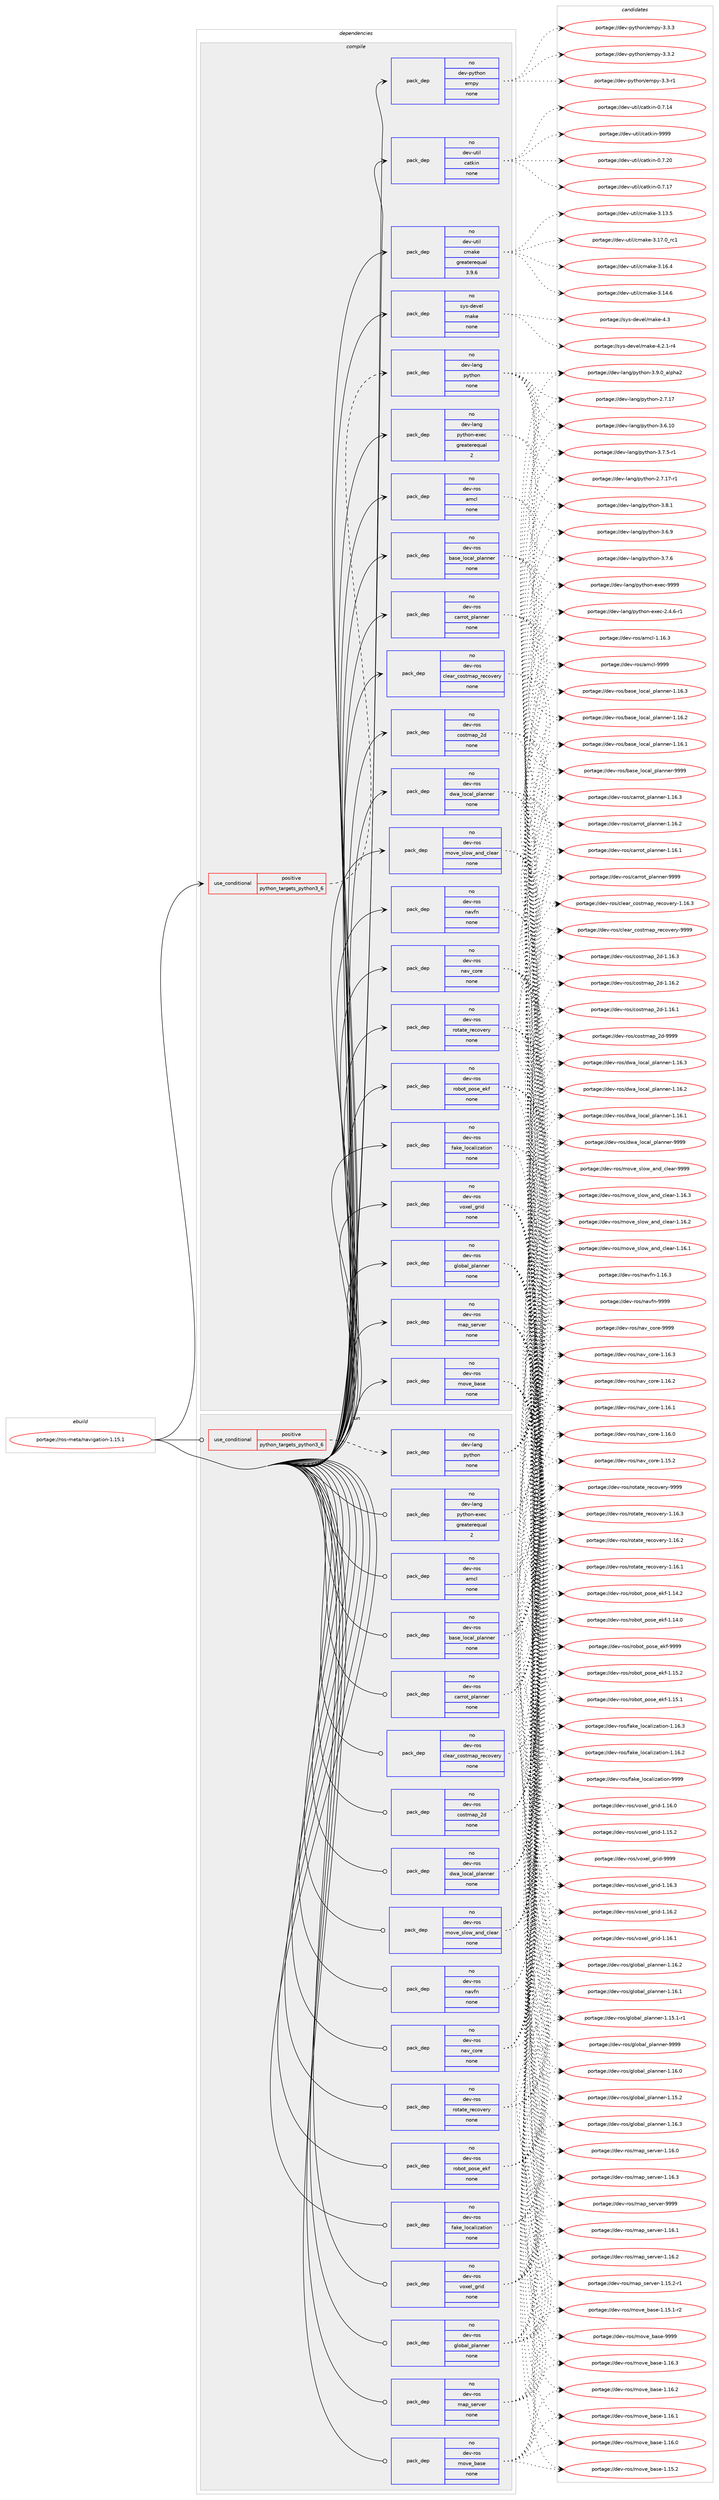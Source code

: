 digraph prolog {

# *************
# Graph options
# *************

newrank=true;
concentrate=true;
compound=true;
graph [rankdir=LR,fontname=Helvetica,fontsize=10,ranksep=1.5];#, ranksep=2.5, nodesep=0.2];
edge  [arrowhead=vee];
node  [fontname=Helvetica,fontsize=10];

# **********
# The ebuild
# **********

subgraph cluster_leftcol {
color=gray;
rank=same;
label=<<i>ebuild</i>>;
id [label="portage://ros-meta/navigation-1.15.1", color=red, width=4, href="../ros-meta/navigation-1.15.1.svg"];
}

# ****************
# The dependencies
# ****************

subgraph cluster_midcol {
color=gray;
label=<<i>dependencies</i>>;
subgraph cluster_compile {
fillcolor="#eeeeee";
style=filled;
label=<<i>compile</i>>;
subgraph cond20938 {
dependency105713 [label=<<TABLE BORDER="0" CELLBORDER="1" CELLSPACING="0" CELLPADDING="4"><TR><TD ROWSPAN="3" CELLPADDING="10">use_conditional</TD></TR><TR><TD>positive</TD></TR><TR><TD>python_targets_python3_6</TD></TR></TABLE>>, shape=none, color=red];
subgraph pack82988 {
dependency105714 [label=<<TABLE BORDER="0" CELLBORDER="1" CELLSPACING="0" CELLPADDING="4" WIDTH="220"><TR><TD ROWSPAN="6" CELLPADDING="30">pack_dep</TD></TR><TR><TD WIDTH="110">no</TD></TR><TR><TD>dev-lang</TD></TR><TR><TD>python</TD></TR><TR><TD>none</TD></TR><TR><TD></TD></TR></TABLE>>, shape=none, color=blue];
}
dependency105713:e -> dependency105714:w [weight=20,style="dashed",arrowhead="vee"];
}
id:e -> dependency105713:w [weight=20,style="solid",arrowhead="vee"];
subgraph pack82989 {
dependency105715 [label=<<TABLE BORDER="0" CELLBORDER="1" CELLSPACING="0" CELLPADDING="4" WIDTH="220"><TR><TD ROWSPAN="6" CELLPADDING="30">pack_dep</TD></TR><TR><TD WIDTH="110">no</TD></TR><TR><TD>dev-lang</TD></TR><TR><TD>python-exec</TD></TR><TR><TD>greaterequal</TD></TR><TR><TD>2</TD></TR></TABLE>>, shape=none, color=blue];
}
id:e -> dependency105715:w [weight=20,style="solid",arrowhead="vee"];
subgraph pack82990 {
dependency105716 [label=<<TABLE BORDER="0" CELLBORDER="1" CELLSPACING="0" CELLPADDING="4" WIDTH="220"><TR><TD ROWSPAN="6" CELLPADDING="30">pack_dep</TD></TR><TR><TD WIDTH="110">no</TD></TR><TR><TD>dev-python</TD></TR><TR><TD>empy</TD></TR><TR><TD>none</TD></TR><TR><TD></TD></TR></TABLE>>, shape=none, color=blue];
}
id:e -> dependency105716:w [weight=20,style="solid",arrowhead="vee"];
subgraph pack82991 {
dependency105717 [label=<<TABLE BORDER="0" CELLBORDER="1" CELLSPACING="0" CELLPADDING="4" WIDTH="220"><TR><TD ROWSPAN="6" CELLPADDING="30">pack_dep</TD></TR><TR><TD WIDTH="110">no</TD></TR><TR><TD>dev-ros</TD></TR><TR><TD>amcl</TD></TR><TR><TD>none</TD></TR><TR><TD></TD></TR></TABLE>>, shape=none, color=blue];
}
id:e -> dependency105717:w [weight=20,style="solid",arrowhead="vee"];
subgraph pack82992 {
dependency105718 [label=<<TABLE BORDER="0" CELLBORDER="1" CELLSPACING="0" CELLPADDING="4" WIDTH="220"><TR><TD ROWSPAN="6" CELLPADDING="30">pack_dep</TD></TR><TR><TD WIDTH="110">no</TD></TR><TR><TD>dev-ros</TD></TR><TR><TD>base_local_planner</TD></TR><TR><TD>none</TD></TR><TR><TD></TD></TR></TABLE>>, shape=none, color=blue];
}
id:e -> dependency105718:w [weight=20,style="solid",arrowhead="vee"];
subgraph pack82993 {
dependency105719 [label=<<TABLE BORDER="0" CELLBORDER="1" CELLSPACING="0" CELLPADDING="4" WIDTH="220"><TR><TD ROWSPAN="6" CELLPADDING="30">pack_dep</TD></TR><TR><TD WIDTH="110">no</TD></TR><TR><TD>dev-ros</TD></TR><TR><TD>carrot_planner</TD></TR><TR><TD>none</TD></TR><TR><TD></TD></TR></TABLE>>, shape=none, color=blue];
}
id:e -> dependency105719:w [weight=20,style="solid",arrowhead="vee"];
subgraph pack82994 {
dependency105720 [label=<<TABLE BORDER="0" CELLBORDER="1" CELLSPACING="0" CELLPADDING="4" WIDTH="220"><TR><TD ROWSPAN="6" CELLPADDING="30">pack_dep</TD></TR><TR><TD WIDTH="110">no</TD></TR><TR><TD>dev-ros</TD></TR><TR><TD>clear_costmap_recovery</TD></TR><TR><TD>none</TD></TR><TR><TD></TD></TR></TABLE>>, shape=none, color=blue];
}
id:e -> dependency105720:w [weight=20,style="solid",arrowhead="vee"];
subgraph pack82995 {
dependency105721 [label=<<TABLE BORDER="0" CELLBORDER="1" CELLSPACING="0" CELLPADDING="4" WIDTH="220"><TR><TD ROWSPAN="6" CELLPADDING="30">pack_dep</TD></TR><TR><TD WIDTH="110">no</TD></TR><TR><TD>dev-ros</TD></TR><TR><TD>costmap_2d</TD></TR><TR><TD>none</TD></TR><TR><TD></TD></TR></TABLE>>, shape=none, color=blue];
}
id:e -> dependency105721:w [weight=20,style="solid",arrowhead="vee"];
subgraph pack82996 {
dependency105722 [label=<<TABLE BORDER="0" CELLBORDER="1" CELLSPACING="0" CELLPADDING="4" WIDTH="220"><TR><TD ROWSPAN="6" CELLPADDING="30">pack_dep</TD></TR><TR><TD WIDTH="110">no</TD></TR><TR><TD>dev-ros</TD></TR><TR><TD>dwa_local_planner</TD></TR><TR><TD>none</TD></TR><TR><TD></TD></TR></TABLE>>, shape=none, color=blue];
}
id:e -> dependency105722:w [weight=20,style="solid",arrowhead="vee"];
subgraph pack82997 {
dependency105723 [label=<<TABLE BORDER="0" CELLBORDER="1" CELLSPACING="0" CELLPADDING="4" WIDTH="220"><TR><TD ROWSPAN="6" CELLPADDING="30">pack_dep</TD></TR><TR><TD WIDTH="110">no</TD></TR><TR><TD>dev-ros</TD></TR><TR><TD>fake_localization</TD></TR><TR><TD>none</TD></TR><TR><TD></TD></TR></TABLE>>, shape=none, color=blue];
}
id:e -> dependency105723:w [weight=20,style="solid",arrowhead="vee"];
subgraph pack82998 {
dependency105724 [label=<<TABLE BORDER="0" CELLBORDER="1" CELLSPACING="0" CELLPADDING="4" WIDTH="220"><TR><TD ROWSPAN="6" CELLPADDING="30">pack_dep</TD></TR><TR><TD WIDTH="110">no</TD></TR><TR><TD>dev-ros</TD></TR><TR><TD>global_planner</TD></TR><TR><TD>none</TD></TR><TR><TD></TD></TR></TABLE>>, shape=none, color=blue];
}
id:e -> dependency105724:w [weight=20,style="solid",arrowhead="vee"];
subgraph pack82999 {
dependency105725 [label=<<TABLE BORDER="0" CELLBORDER="1" CELLSPACING="0" CELLPADDING="4" WIDTH="220"><TR><TD ROWSPAN="6" CELLPADDING="30">pack_dep</TD></TR><TR><TD WIDTH="110">no</TD></TR><TR><TD>dev-ros</TD></TR><TR><TD>map_server</TD></TR><TR><TD>none</TD></TR><TR><TD></TD></TR></TABLE>>, shape=none, color=blue];
}
id:e -> dependency105725:w [weight=20,style="solid",arrowhead="vee"];
subgraph pack83000 {
dependency105726 [label=<<TABLE BORDER="0" CELLBORDER="1" CELLSPACING="0" CELLPADDING="4" WIDTH="220"><TR><TD ROWSPAN="6" CELLPADDING="30">pack_dep</TD></TR><TR><TD WIDTH="110">no</TD></TR><TR><TD>dev-ros</TD></TR><TR><TD>move_base</TD></TR><TR><TD>none</TD></TR><TR><TD></TD></TR></TABLE>>, shape=none, color=blue];
}
id:e -> dependency105726:w [weight=20,style="solid",arrowhead="vee"];
subgraph pack83001 {
dependency105727 [label=<<TABLE BORDER="0" CELLBORDER="1" CELLSPACING="0" CELLPADDING="4" WIDTH="220"><TR><TD ROWSPAN="6" CELLPADDING="30">pack_dep</TD></TR><TR><TD WIDTH="110">no</TD></TR><TR><TD>dev-ros</TD></TR><TR><TD>move_slow_and_clear</TD></TR><TR><TD>none</TD></TR><TR><TD></TD></TR></TABLE>>, shape=none, color=blue];
}
id:e -> dependency105727:w [weight=20,style="solid",arrowhead="vee"];
subgraph pack83002 {
dependency105728 [label=<<TABLE BORDER="0" CELLBORDER="1" CELLSPACING="0" CELLPADDING="4" WIDTH="220"><TR><TD ROWSPAN="6" CELLPADDING="30">pack_dep</TD></TR><TR><TD WIDTH="110">no</TD></TR><TR><TD>dev-ros</TD></TR><TR><TD>nav_core</TD></TR><TR><TD>none</TD></TR><TR><TD></TD></TR></TABLE>>, shape=none, color=blue];
}
id:e -> dependency105728:w [weight=20,style="solid",arrowhead="vee"];
subgraph pack83003 {
dependency105729 [label=<<TABLE BORDER="0" CELLBORDER="1" CELLSPACING="0" CELLPADDING="4" WIDTH="220"><TR><TD ROWSPAN="6" CELLPADDING="30">pack_dep</TD></TR><TR><TD WIDTH="110">no</TD></TR><TR><TD>dev-ros</TD></TR><TR><TD>navfn</TD></TR><TR><TD>none</TD></TR><TR><TD></TD></TR></TABLE>>, shape=none, color=blue];
}
id:e -> dependency105729:w [weight=20,style="solid",arrowhead="vee"];
subgraph pack83004 {
dependency105730 [label=<<TABLE BORDER="0" CELLBORDER="1" CELLSPACING="0" CELLPADDING="4" WIDTH="220"><TR><TD ROWSPAN="6" CELLPADDING="30">pack_dep</TD></TR><TR><TD WIDTH="110">no</TD></TR><TR><TD>dev-ros</TD></TR><TR><TD>robot_pose_ekf</TD></TR><TR><TD>none</TD></TR><TR><TD></TD></TR></TABLE>>, shape=none, color=blue];
}
id:e -> dependency105730:w [weight=20,style="solid",arrowhead="vee"];
subgraph pack83005 {
dependency105731 [label=<<TABLE BORDER="0" CELLBORDER="1" CELLSPACING="0" CELLPADDING="4" WIDTH="220"><TR><TD ROWSPAN="6" CELLPADDING="30">pack_dep</TD></TR><TR><TD WIDTH="110">no</TD></TR><TR><TD>dev-ros</TD></TR><TR><TD>rotate_recovery</TD></TR><TR><TD>none</TD></TR><TR><TD></TD></TR></TABLE>>, shape=none, color=blue];
}
id:e -> dependency105731:w [weight=20,style="solid",arrowhead="vee"];
subgraph pack83006 {
dependency105732 [label=<<TABLE BORDER="0" CELLBORDER="1" CELLSPACING="0" CELLPADDING="4" WIDTH="220"><TR><TD ROWSPAN="6" CELLPADDING="30">pack_dep</TD></TR><TR><TD WIDTH="110">no</TD></TR><TR><TD>dev-ros</TD></TR><TR><TD>voxel_grid</TD></TR><TR><TD>none</TD></TR><TR><TD></TD></TR></TABLE>>, shape=none, color=blue];
}
id:e -> dependency105732:w [weight=20,style="solid",arrowhead="vee"];
subgraph pack83007 {
dependency105733 [label=<<TABLE BORDER="0" CELLBORDER="1" CELLSPACING="0" CELLPADDING="4" WIDTH="220"><TR><TD ROWSPAN="6" CELLPADDING="30">pack_dep</TD></TR><TR><TD WIDTH="110">no</TD></TR><TR><TD>dev-util</TD></TR><TR><TD>catkin</TD></TR><TR><TD>none</TD></TR><TR><TD></TD></TR></TABLE>>, shape=none, color=blue];
}
id:e -> dependency105733:w [weight=20,style="solid",arrowhead="vee"];
subgraph pack83008 {
dependency105734 [label=<<TABLE BORDER="0" CELLBORDER="1" CELLSPACING="0" CELLPADDING="4" WIDTH="220"><TR><TD ROWSPAN="6" CELLPADDING="30">pack_dep</TD></TR><TR><TD WIDTH="110">no</TD></TR><TR><TD>dev-util</TD></TR><TR><TD>cmake</TD></TR><TR><TD>greaterequal</TD></TR><TR><TD>3.9.6</TD></TR></TABLE>>, shape=none, color=blue];
}
id:e -> dependency105734:w [weight=20,style="solid",arrowhead="vee"];
subgraph pack83009 {
dependency105735 [label=<<TABLE BORDER="0" CELLBORDER="1" CELLSPACING="0" CELLPADDING="4" WIDTH="220"><TR><TD ROWSPAN="6" CELLPADDING="30">pack_dep</TD></TR><TR><TD WIDTH="110">no</TD></TR><TR><TD>sys-devel</TD></TR><TR><TD>make</TD></TR><TR><TD>none</TD></TR><TR><TD></TD></TR></TABLE>>, shape=none, color=blue];
}
id:e -> dependency105735:w [weight=20,style="solid",arrowhead="vee"];
}
subgraph cluster_compileandrun {
fillcolor="#eeeeee";
style=filled;
label=<<i>compile and run</i>>;
}
subgraph cluster_run {
fillcolor="#eeeeee";
style=filled;
label=<<i>run</i>>;
subgraph cond20939 {
dependency105736 [label=<<TABLE BORDER="0" CELLBORDER="1" CELLSPACING="0" CELLPADDING="4"><TR><TD ROWSPAN="3" CELLPADDING="10">use_conditional</TD></TR><TR><TD>positive</TD></TR><TR><TD>python_targets_python3_6</TD></TR></TABLE>>, shape=none, color=red];
subgraph pack83010 {
dependency105737 [label=<<TABLE BORDER="0" CELLBORDER="1" CELLSPACING="0" CELLPADDING="4" WIDTH="220"><TR><TD ROWSPAN="6" CELLPADDING="30">pack_dep</TD></TR><TR><TD WIDTH="110">no</TD></TR><TR><TD>dev-lang</TD></TR><TR><TD>python</TD></TR><TR><TD>none</TD></TR><TR><TD></TD></TR></TABLE>>, shape=none, color=blue];
}
dependency105736:e -> dependency105737:w [weight=20,style="dashed",arrowhead="vee"];
}
id:e -> dependency105736:w [weight=20,style="solid",arrowhead="odot"];
subgraph pack83011 {
dependency105738 [label=<<TABLE BORDER="0" CELLBORDER="1" CELLSPACING="0" CELLPADDING="4" WIDTH="220"><TR><TD ROWSPAN="6" CELLPADDING="30">pack_dep</TD></TR><TR><TD WIDTH="110">no</TD></TR><TR><TD>dev-lang</TD></TR><TR><TD>python-exec</TD></TR><TR><TD>greaterequal</TD></TR><TR><TD>2</TD></TR></TABLE>>, shape=none, color=blue];
}
id:e -> dependency105738:w [weight=20,style="solid",arrowhead="odot"];
subgraph pack83012 {
dependency105739 [label=<<TABLE BORDER="0" CELLBORDER="1" CELLSPACING="0" CELLPADDING="4" WIDTH="220"><TR><TD ROWSPAN="6" CELLPADDING="30">pack_dep</TD></TR><TR><TD WIDTH="110">no</TD></TR><TR><TD>dev-ros</TD></TR><TR><TD>amcl</TD></TR><TR><TD>none</TD></TR><TR><TD></TD></TR></TABLE>>, shape=none, color=blue];
}
id:e -> dependency105739:w [weight=20,style="solid",arrowhead="odot"];
subgraph pack83013 {
dependency105740 [label=<<TABLE BORDER="0" CELLBORDER="1" CELLSPACING="0" CELLPADDING="4" WIDTH="220"><TR><TD ROWSPAN="6" CELLPADDING="30">pack_dep</TD></TR><TR><TD WIDTH="110">no</TD></TR><TR><TD>dev-ros</TD></TR><TR><TD>base_local_planner</TD></TR><TR><TD>none</TD></TR><TR><TD></TD></TR></TABLE>>, shape=none, color=blue];
}
id:e -> dependency105740:w [weight=20,style="solid",arrowhead="odot"];
subgraph pack83014 {
dependency105741 [label=<<TABLE BORDER="0" CELLBORDER="1" CELLSPACING="0" CELLPADDING="4" WIDTH="220"><TR><TD ROWSPAN="6" CELLPADDING="30">pack_dep</TD></TR><TR><TD WIDTH="110">no</TD></TR><TR><TD>dev-ros</TD></TR><TR><TD>carrot_planner</TD></TR><TR><TD>none</TD></TR><TR><TD></TD></TR></TABLE>>, shape=none, color=blue];
}
id:e -> dependency105741:w [weight=20,style="solid",arrowhead="odot"];
subgraph pack83015 {
dependency105742 [label=<<TABLE BORDER="0" CELLBORDER="1" CELLSPACING="0" CELLPADDING="4" WIDTH="220"><TR><TD ROWSPAN="6" CELLPADDING="30">pack_dep</TD></TR><TR><TD WIDTH="110">no</TD></TR><TR><TD>dev-ros</TD></TR><TR><TD>clear_costmap_recovery</TD></TR><TR><TD>none</TD></TR><TR><TD></TD></TR></TABLE>>, shape=none, color=blue];
}
id:e -> dependency105742:w [weight=20,style="solid",arrowhead="odot"];
subgraph pack83016 {
dependency105743 [label=<<TABLE BORDER="0" CELLBORDER="1" CELLSPACING="0" CELLPADDING="4" WIDTH="220"><TR><TD ROWSPAN="6" CELLPADDING="30">pack_dep</TD></TR><TR><TD WIDTH="110">no</TD></TR><TR><TD>dev-ros</TD></TR><TR><TD>costmap_2d</TD></TR><TR><TD>none</TD></TR><TR><TD></TD></TR></TABLE>>, shape=none, color=blue];
}
id:e -> dependency105743:w [weight=20,style="solid",arrowhead="odot"];
subgraph pack83017 {
dependency105744 [label=<<TABLE BORDER="0" CELLBORDER="1" CELLSPACING="0" CELLPADDING="4" WIDTH="220"><TR><TD ROWSPAN="6" CELLPADDING="30">pack_dep</TD></TR><TR><TD WIDTH="110">no</TD></TR><TR><TD>dev-ros</TD></TR><TR><TD>dwa_local_planner</TD></TR><TR><TD>none</TD></TR><TR><TD></TD></TR></TABLE>>, shape=none, color=blue];
}
id:e -> dependency105744:w [weight=20,style="solid",arrowhead="odot"];
subgraph pack83018 {
dependency105745 [label=<<TABLE BORDER="0" CELLBORDER="1" CELLSPACING="0" CELLPADDING="4" WIDTH="220"><TR><TD ROWSPAN="6" CELLPADDING="30">pack_dep</TD></TR><TR><TD WIDTH="110">no</TD></TR><TR><TD>dev-ros</TD></TR><TR><TD>fake_localization</TD></TR><TR><TD>none</TD></TR><TR><TD></TD></TR></TABLE>>, shape=none, color=blue];
}
id:e -> dependency105745:w [weight=20,style="solid",arrowhead="odot"];
subgraph pack83019 {
dependency105746 [label=<<TABLE BORDER="0" CELLBORDER="1" CELLSPACING="0" CELLPADDING="4" WIDTH="220"><TR><TD ROWSPAN="6" CELLPADDING="30">pack_dep</TD></TR><TR><TD WIDTH="110">no</TD></TR><TR><TD>dev-ros</TD></TR><TR><TD>global_planner</TD></TR><TR><TD>none</TD></TR><TR><TD></TD></TR></TABLE>>, shape=none, color=blue];
}
id:e -> dependency105746:w [weight=20,style="solid",arrowhead="odot"];
subgraph pack83020 {
dependency105747 [label=<<TABLE BORDER="0" CELLBORDER="1" CELLSPACING="0" CELLPADDING="4" WIDTH="220"><TR><TD ROWSPAN="6" CELLPADDING="30">pack_dep</TD></TR><TR><TD WIDTH="110">no</TD></TR><TR><TD>dev-ros</TD></TR><TR><TD>map_server</TD></TR><TR><TD>none</TD></TR><TR><TD></TD></TR></TABLE>>, shape=none, color=blue];
}
id:e -> dependency105747:w [weight=20,style="solid",arrowhead="odot"];
subgraph pack83021 {
dependency105748 [label=<<TABLE BORDER="0" CELLBORDER="1" CELLSPACING="0" CELLPADDING="4" WIDTH="220"><TR><TD ROWSPAN="6" CELLPADDING="30">pack_dep</TD></TR><TR><TD WIDTH="110">no</TD></TR><TR><TD>dev-ros</TD></TR><TR><TD>move_base</TD></TR><TR><TD>none</TD></TR><TR><TD></TD></TR></TABLE>>, shape=none, color=blue];
}
id:e -> dependency105748:w [weight=20,style="solid",arrowhead="odot"];
subgraph pack83022 {
dependency105749 [label=<<TABLE BORDER="0" CELLBORDER="1" CELLSPACING="0" CELLPADDING="4" WIDTH="220"><TR><TD ROWSPAN="6" CELLPADDING="30">pack_dep</TD></TR><TR><TD WIDTH="110">no</TD></TR><TR><TD>dev-ros</TD></TR><TR><TD>move_slow_and_clear</TD></TR><TR><TD>none</TD></TR><TR><TD></TD></TR></TABLE>>, shape=none, color=blue];
}
id:e -> dependency105749:w [weight=20,style="solid",arrowhead="odot"];
subgraph pack83023 {
dependency105750 [label=<<TABLE BORDER="0" CELLBORDER="1" CELLSPACING="0" CELLPADDING="4" WIDTH="220"><TR><TD ROWSPAN="6" CELLPADDING="30">pack_dep</TD></TR><TR><TD WIDTH="110">no</TD></TR><TR><TD>dev-ros</TD></TR><TR><TD>nav_core</TD></TR><TR><TD>none</TD></TR><TR><TD></TD></TR></TABLE>>, shape=none, color=blue];
}
id:e -> dependency105750:w [weight=20,style="solid",arrowhead="odot"];
subgraph pack83024 {
dependency105751 [label=<<TABLE BORDER="0" CELLBORDER="1" CELLSPACING="0" CELLPADDING="4" WIDTH="220"><TR><TD ROWSPAN="6" CELLPADDING="30">pack_dep</TD></TR><TR><TD WIDTH="110">no</TD></TR><TR><TD>dev-ros</TD></TR><TR><TD>navfn</TD></TR><TR><TD>none</TD></TR><TR><TD></TD></TR></TABLE>>, shape=none, color=blue];
}
id:e -> dependency105751:w [weight=20,style="solid",arrowhead="odot"];
subgraph pack83025 {
dependency105752 [label=<<TABLE BORDER="0" CELLBORDER="1" CELLSPACING="0" CELLPADDING="4" WIDTH="220"><TR><TD ROWSPAN="6" CELLPADDING="30">pack_dep</TD></TR><TR><TD WIDTH="110">no</TD></TR><TR><TD>dev-ros</TD></TR><TR><TD>robot_pose_ekf</TD></TR><TR><TD>none</TD></TR><TR><TD></TD></TR></TABLE>>, shape=none, color=blue];
}
id:e -> dependency105752:w [weight=20,style="solid",arrowhead="odot"];
subgraph pack83026 {
dependency105753 [label=<<TABLE BORDER="0" CELLBORDER="1" CELLSPACING="0" CELLPADDING="4" WIDTH="220"><TR><TD ROWSPAN="6" CELLPADDING="30">pack_dep</TD></TR><TR><TD WIDTH="110">no</TD></TR><TR><TD>dev-ros</TD></TR><TR><TD>rotate_recovery</TD></TR><TR><TD>none</TD></TR><TR><TD></TD></TR></TABLE>>, shape=none, color=blue];
}
id:e -> dependency105753:w [weight=20,style="solid",arrowhead="odot"];
subgraph pack83027 {
dependency105754 [label=<<TABLE BORDER="0" CELLBORDER="1" CELLSPACING="0" CELLPADDING="4" WIDTH="220"><TR><TD ROWSPAN="6" CELLPADDING="30">pack_dep</TD></TR><TR><TD WIDTH="110">no</TD></TR><TR><TD>dev-ros</TD></TR><TR><TD>voxel_grid</TD></TR><TR><TD>none</TD></TR><TR><TD></TD></TR></TABLE>>, shape=none, color=blue];
}
id:e -> dependency105754:w [weight=20,style="solid",arrowhead="odot"];
}
}

# **************
# The candidates
# **************

subgraph cluster_choices {
rank=same;
color=gray;
label=<<i>candidates</i>>;

subgraph choice82988 {
color=black;
nodesep=1;
choice10010111845108971101034711212111610411111045514657464895971081121049750 [label="portage://dev-lang/python-3.9.0_alpha2", color=red, width=4,href="../dev-lang/python-3.9.0_alpha2.svg"];
choice100101118451089711010347112121116104111110455146564649 [label="portage://dev-lang/python-3.8.1", color=red, width=4,href="../dev-lang/python-3.8.1.svg"];
choice100101118451089711010347112121116104111110455146554654 [label="portage://dev-lang/python-3.7.6", color=red, width=4,href="../dev-lang/python-3.7.6.svg"];
choice1001011184510897110103471121211161041111104551465546534511449 [label="portage://dev-lang/python-3.7.5-r1", color=red, width=4,href="../dev-lang/python-3.7.5-r1.svg"];
choice100101118451089711010347112121116104111110455146544657 [label="portage://dev-lang/python-3.6.9", color=red, width=4,href="../dev-lang/python-3.6.9.svg"];
choice10010111845108971101034711212111610411111045514654464948 [label="portage://dev-lang/python-3.6.10", color=red, width=4,href="../dev-lang/python-3.6.10.svg"];
choice100101118451089711010347112121116104111110455046554649554511449 [label="portage://dev-lang/python-2.7.17-r1", color=red, width=4,href="../dev-lang/python-2.7.17-r1.svg"];
choice10010111845108971101034711212111610411111045504655464955 [label="portage://dev-lang/python-2.7.17", color=red, width=4,href="../dev-lang/python-2.7.17.svg"];
dependency105714:e -> choice10010111845108971101034711212111610411111045514657464895971081121049750:w [style=dotted,weight="100"];
dependency105714:e -> choice100101118451089711010347112121116104111110455146564649:w [style=dotted,weight="100"];
dependency105714:e -> choice100101118451089711010347112121116104111110455146554654:w [style=dotted,weight="100"];
dependency105714:e -> choice1001011184510897110103471121211161041111104551465546534511449:w [style=dotted,weight="100"];
dependency105714:e -> choice100101118451089711010347112121116104111110455146544657:w [style=dotted,weight="100"];
dependency105714:e -> choice10010111845108971101034711212111610411111045514654464948:w [style=dotted,weight="100"];
dependency105714:e -> choice100101118451089711010347112121116104111110455046554649554511449:w [style=dotted,weight="100"];
dependency105714:e -> choice10010111845108971101034711212111610411111045504655464955:w [style=dotted,weight="100"];
}
subgraph choice82989 {
color=black;
nodesep=1;
choice10010111845108971101034711212111610411111045101120101994557575757 [label="portage://dev-lang/python-exec-9999", color=red, width=4,href="../dev-lang/python-exec-9999.svg"];
choice10010111845108971101034711212111610411111045101120101994550465246544511449 [label="portage://dev-lang/python-exec-2.4.6-r1", color=red, width=4,href="../dev-lang/python-exec-2.4.6-r1.svg"];
dependency105715:e -> choice10010111845108971101034711212111610411111045101120101994557575757:w [style=dotted,weight="100"];
dependency105715:e -> choice10010111845108971101034711212111610411111045101120101994550465246544511449:w [style=dotted,weight="100"];
}
subgraph choice82990 {
color=black;
nodesep=1;
choice1001011184511212111610411111047101109112121455146514651 [label="portage://dev-python/empy-3.3.3", color=red, width=4,href="../dev-python/empy-3.3.3.svg"];
choice1001011184511212111610411111047101109112121455146514650 [label="portage://dev-python/empy-3.3.2", color=red, width=4,href="../dev-python/empy-3.3.2.svg"];
choice1001011184511212111610411111047101109112121455146514511449 [label="portage://dev-python/empy-3.3-r1", color=red, width=4,href="../dev-python/empy-3.3-r1.svg"];
dependency105716:e -> choice1001011184511212111610411111047101109112121455146514651:w [style=dotted,weight="100"];
dependency105716:e -> choice1001011184511212111610411111047101109112121455146514650:w [style=dotted,weight="100"];
dependency105716:e -> choice1001011184511212111610411111047101109112121455146514511449:w [style=dotted,weight="100"];
}
subgraph choice82991 {
color=black;
nodesep=1;
choice100101118451141111154797109991084557575757 [label="portage://dev-ros/amcl-9999", color=red, width=4,href="../dev-ros/amcl-9999.svg"];
choice1001011184511411111547971099910845494649544651 [label="portage://dev-ros/amcl-1.16.3", color=red, width=4,href="../dev-ros/amcl-1.16.3.svg"];
dependency105717:e -> choice100101118451141111154797109991084557575757:w [style=dotted,weight="100"];
dependency105717:e -> choice1001011184511411111547971099910845494649544651:w [style=dotted,weight="100"];
}
subgraph choice82992 {
color=black;
nodesep=1;
choice1001011184511411111547989711510195108111999710895112108971101101011144557575757 [label="portage://dev-ros/base_local_planner-9999", color=red, width=4,href="../dev-ros/base_local_planner-9999.svg"];
choice10010111845114111115479897115101951081119997108951121089711011010111445494649544651 [label="portage://dev-ros/base_local_planner-1.16.3", color=red, width=4,href="../dev-ros/base_local_planner-1.16.3.svg"];
choice10010111845114111115479897115101951081119997108951121089711011010111445494649544650 [label="portage://dev-ros/base_local_planner-1.16.2", color=red, width=4,href="../dev-ros/base_local_planner-1.16.2.svg"];
choice10010111845114111115479897115101951081119997108951121089711011010111445494649544649 [label="portage://dev-ros/base_local_planner-1.16.1", color=red, width=4,href="../dev-ros/base_local_planner-1.16.1.svg"];
dependency105718:e -> choice1001011184511411111547989711510195108111999710895112108971101101011144557575757:w [style=dotted,weight="100"];
dependency105718:e -> choice10010111845114111115479897115101951081119997108951121089711011010111445494649544651:w [style=dotted,weight="100"];
dependency105718:e -> choice10010111845114111115479897115101951081119997108951121089711011010111445494649544650:w [style=dotted,weight="100"];
dependency105718:e -> choice10010111845114111115479897115101951081119997108951121089711011010111445494649544649:w [style=dotted,weight="100"];
}
subgraph choice82993 {
color=black;
nodesep=1;
choice1001011184511411111547999711411411111695112108971101101011144557575757 [label="portage://dev-ros/carrot_planner-9999", color=red, width=4,href="../dev-ros/carrot_planner-9999.svg"];
choice10010111845114111115479997114114111116951121089711011010111445494649544651 [label="portage://dev-ros/carrot_planner-1.16.3", color=red, width=4,href="../dev-ros/carrot_planner-1.16.3.svg"];
choice10010111845114111115479997114114111116951121089711011010111445494649544650 [label="portage://dev-ros/carrot_planner-1.16.2", color=red, width=4,href="../dev-ros/carrot_planner-1.16.2.svg"];
choice10010111845114111115479997114114111116951121089711011010111445494649544649 [label="portage://dev-ros/carrot_planner-1.16.1", color=red, width=4,href="../dev-ros/carrot_planner-1.16.1.svg"];
dependency105719:e -> choice1001011184511411111547999711411411111695112108971101101011144557575757:w [style=dotted,weight="100"];
dependency105719:e -> choice10010111845114111115479997114114111116951121089711011010111445494649544651:w [style=dotted,weight="100"];
dependency105719:e -> choice10010111845114111115479997114114111116951121089711011010111445494649544650:w [style=dotted,weight="100"];
dependency105719:e -> choice10010111845114111115479997114114111116951121089711011010111445494649544649:w [style=dotted,weight="100"];
}
subgraph choice82994 {
color=black;
nodesep=1;
choice1001011184511411111547991081019711495991111151161099711295114101991111181011141214557575757 [label="portage://dev-ros/clear_costmap_recovery-9999", color=red, width=4,href="../dev-ros/clear_costmap_recovery-9999.svg"];
choice10010111845114111115479910810197114959911111511610997112951141019911111810111412145494649544651 [label="portage://dev-ros/clear_costmap_recovery-1.16.3", color=red, width=4,href="../dev-ros/clear_costmap_recovery-1.16.3.svg"];
dependency105720:e -> choice1001011184511411111547991081019711495991111151161099711295114101991111181011141214557575757:w [style=dotted,weight="100"];
dependency105720:e -> choice10010111845114111115479910810197114959911111511610997112951141019911111810111412145494649544651:w [style=dotted,weight="100"];
}
subgraph choice82995 {
color=black;
nodesep=1;
choice1001011184511411111547991111151161099711295501004557575757 [label="portage://dev-ros/costmap_2d-9999", color=red, width=4,href="../dev-ros/costmap_2d-9999.svg"];
choice10010111845114111115479911111511610997112955010045494649544651 [label="portage://dev-ros/costmap_2d-1.16.3", color=red, width=4,href="../dev-ros/costmap_2d-1.16.3.svg"];
choice10010111845114111115479911111511610997112955010045494649544650 [label="portage://dev-ros/costmap_2d-1.16.2", color=red, width=4,href="../dev-ros/costmap_2d-1.16.2.svg"];
choice10010111845114111115479911111511610997112955010045494649544649 [label="portage://dev-ros/costmap_2d-1.16.1", color=red, width=4,href="../dev-ros/costmap_2d-1.16.1.svg"];
dependency105721:e -> choice1001011184511411111547991111151161099711295501004557575757:w [style=dotted,weight="100"];
dependency105721:e -> choice10010111845114111115479911111511610997112955010045494649544651:w [style=dotted,weight="100"];
dependency105721:e -> choice10010111845114111115479911111511610997112955010045494649544650:w [style=dotted,weight="100"];
dependency105721:e -> choice10010111845114111115479911111511610997112955010045494649544649:w [style=dotted,weight="100"];
}
subgraph choice82996 {
color=black;
nodesep=1;
choice10010111845114111115471001199795108111999710895112108971101101011144557575757 [label="portage://dev-ros/dwa_local_planner-9999", color=red, width=4,href="../dev-ros/dwa_local_planner-9999.svg"];
choice100101118451141111154710011997951081119997108951121089711011010111445494649544651 [label="portage://dev-ros/dwa_local_planner-1.16.3", color=red, width=4,href="../dev-ros/dwa_local_planner-1.16.3.svg"];
choice100101118451141111154710011997951081119997108951121089711011010111445494649544650 [label="portage://dev-ros/dwa_local_planner-1.16.2", color=red, width=4,href="../dev-ros/dwa_local_planner-1.16.2.svg"];
choice100101118451141111154710011997951081119997108951121089711011010111445494649544649 [label="portage://dev-ros/dwa_local_planner-1.16.1", color=red, width=4,href="../dev-ros/dwa_local_planner-1.16.1.svg"];
dependency105722:e -> choice10010111845114111115471001199795108111999710895112108971101101011144557575757:w [style=dotted,weight="100"];
dependency105722:e -> choice100101118451141111154710011997951081119997108951121089711011010111445494649544651:w [style=dotted,weight="100"];
dependency105722:e -> choice100101118451141111154710011997951081119997108951121089711011010111445494649544650:w [style=dotted,weight="100"];
dependency105722:e -> choice100101118451141111154710011997951081119997108951121089711011010111445494649544649:w [style=dotted,weight="100"];
}
subgraph choice82997 {
color=black;
nodesep=1;
choice100101118451141111154710297107101951081119997108105122971161051111104557575757 [label="portage://dev-ros/fake_localization-9999", color=red, width=4,href="../dev-ros/fake_localization-9999.svg"];
choice1001011184511411111547102971071019510811199971081051229711610511111045494649544651 [label="portage://dev-ros/fake_localization-1.16.3", color=red, width=4,href="../dev-ros/fake_localization-1.16.3.svg"];
choice1001011184511411111547102971071019510811199971081051229711610511111045494649544650 [label="portage://dev-ros/fake_localization-1.16.2", color=red, width=4,href="../dev-ros/fake_localization-1.16.2.svg"];
dependency105723:e -> choice100101118451141111154710297107101951081119997108105122971161051111104557575757:w [style=dotted,weight="100"];
dependency105723:e -> choice1001011184511411111547102971071019510811199971081051229711610511111045494649544651:w [style=dotted,weight="100"];
dependency105723:e -> choice1001011184511411111547102971071019510811199971081051229711610511111045494649544650:w [style=dotted,weight="100"];
}
subgraph choice82998 {
color=black;
nodesep=1;
choice1001011184511411111547103108111989710895112108971101101011144557575757 [label="portage://dev-ros/global_planner-9999", color=red, width=4,href="../dev-ros/global_planner-9999.svg"];
choice10010111845114111115471031081119897108951121089711011010111445494649544651 [label="portage://dev-ros/global_planner-1.16.3", color=red, width=4,href="../dev-ros/global_planner-1.16.3.svg"];
choice10010111845114111115471031081119897108951121089711011010111445494649544650 [label="portage://dev-ros/global_planner-1.16.2", color=red, width=4,href="../dev-ros/global_planner-1.16.2.svg"];
choice10010111845114111115471031081119897108951121089711011010111445494649544649 [label="portage://dev-ros/global_planner-1.16.1", color=red, width=4,href="../dev-ros/global_planner-1.16.1.svg"];
choice10010111845114111115471031081119897108951121089711011010111445494649544648 [label="portage://dev-ros/global_planner-1.16.0", color=red, width=4,href="../dev-ros/global_planner-1.16.0.svg"];
choice10010111845114111115471031081119897108951121089711011010111445494649534650 [label="portage://dev-ros/global_planner-1.15.2", color=red, width=4,href="../dev-ros/global_planner-1.15.2.svg"];
choice100101118451141111154710310811198971089511210897110110101114454946495346494511449 [label="portage://dev-ros/global_planner-1.15.1-r1", color=red, width=4,href="../dev-ros/global_planner-1.15.1-r1.svg"];
dependency105724:e -> choice1001011184511411111547103108111989710895112108971101101011144557575757:w [style=dotted,weight="100"];
dependency105724:e -> choice10010111845114111115471031081119897108951121089711011010111445494649544651:w [style=dotted,weight="100"];
dependency105724:e -> choice10010111845114111115471031081119897108951121089711011010111445494649544650:w [style=dotted,weight="100"];
dependency105724:e -> choice10010111845114111115471031081119897108951121089711011010111445494649544649:w [style=dotted,weight="100"];
dependency105724:e -> choice10010111845114111115471031081119897108951121089711011010111445494649544648:w [style=dotted,weight="100"];
dependency105724:e -> choice10010111845114111115471031081119897108951121089711011010111445494649534650:w [style=dotted,weight="100"];
dependency105724:e -> choice100101118451141111154710310811198971089511210897110110101114454946495346494511449:w [style=dotted,weight="100"];
}
subgraph choice82999 {
color=black;
nodesep=1;
choice100101118451141111154710997112951151011141181011144557575757 [label="portage://dev-ros/map_server-9999", color=red, width=4,href="../dev-ros/map_server-9999.svg"];
choice1001011184511411111547109971129511510111411810111445494649544651 [label="portage://dev-ros/map_server-1.16.3", color=red, width=4,href="../dev-ros/map_server-1.16.3.svg"];
choice1001011184511411111547109971129511510111411810111445494649544650 [label="portage://dev-ros/map_server-1.16.2", color=red, width=4,href="../dev-ros/map_server-1.16.2.svg"];
choice1001011184511411111547109971129511510111411810111445494649544649 [label="portage://dev-ros/map_server-1.16.1", color=red, width=4,href="../dev-ros/map_server-1.16.1.svg"];
choice1001011184511411111547109971129511510111411810111445494649544648 [label="portage://dev-ros/map_server-1.16.0", color=red, width=4,href="../dev-ros/map_server-1.16.0.svg"];
choice10010111845114111115471099711295115101114118101114454946495346504511449 [label="portage://dev-ros/map_server-1.15.2-r1", color=red, width=4,href="../dev-ros/map_server-1.15.2-r1.svg"];
dependency105725:e -> choice100101118451141111154710997112951151011141181011144557575757:w [style=dotted,weight="100"];
dependency105725:e -> choice1001011184511411111547109971129511510111411810111445494649544651:w [style=dotted,weight="100"];
dependency105725:e -> choice1001011184511411111547109971129511510111411810111445494649544650:w [style=dotted,weight="100"];
dependency105725:e -> choice1001011184511411111547109971129511510111411810111445494649544649:w [style=dotted,weight="100"];
dependency105725:e -> choice1001011184511411111547109971129511510111411810111445494649544648:w [style=dotted,weight="100"];
dependency105725:e -> choice10010111845114111115471099711295115101114118101114454946495346504511449:w [style=dotted,weight="100"];
}
subgraph choice83000 {
color=black;
nodesep=1;
choice10010111845114111115471091111181019598971151014557575757 [label="portage://dev-ros/move_base-9999", color=red, width=4,href="../dev-ros/move_base-9999.svg"];
choice100101118451141111154710911111810195989711510145494649544651 [label="portage://dev-ros/move_base-1.16.3", color=red, width=4,href="../dev-ros/move_base-1.16.3.svg"];
choice100101118451141111154710911111810195989711510145494649544650 [label="portage://dev-ros/move_base-1.16.2", color=red, width=4,href="../dev-ros/move_base-1.16.2.svg"];
choice100101118451141111154710911111810195989711510145494649544649 [label="portage://dev-ros/move_base-1.16.1", color=red, width=4,href="../dev-ros/move_base-1.16.1.svg"];
choice100101118451141111154710911111810195989711510145494649544648 [label="portage://dev-ros/move_base-1.16.0", color=red, width=4,href="../dev-ros/move_base-1.16.0.svg"];
choice100101118451141111154710911111810195989711510145494649534650 [label="portage://dev-ros/move_base-1.15.2", color=red, width=4,href="../dev-ros/move_base-1.15.2.svg"];
choice1001011184511411111547109111118101959897115101454946495346494511450 [label="portage://dev-ros/move_base-1.15.1-r2", color=red, width=4,href="../dev-ros/move_base-1.15.1-r2.svg"];
dependency105726:e -> choice10010111845114111115471091111181019598971151014557575757:w [style=dotted,weight="100"];
dependency105726:e -> choice100101118451141111154710911111810195989711510145494649544651:w [style=dotted,weight="100"];
dependency105726:e -> choice100101118451141111154710911111810195989711510145494649544650:w [style=dotted,weight="100"];
dependency105726:e -> choice100101118451141111154710911111810195989711510145494649544649:w [style=dotted,weight="100"];
dependency105726:e -> choice100101118451141111154710911111810195989711510145494649544648:w [style=dotted,weight="100"];
dependency105726:e -> choice100101118451141111154710911111810195989711510145494649534650:w [style=dotted,weight="100"];
dependency105726:e -> choice1001011184511411111547109111118101959897115101454946495346494511450:w [style=dotted,weight="100"];
}
subgraph choice83001 {
color=black;
nodesep=1;
choice10010111845114111115471091111181019511510811111995971101009599108101971144557575757 [label="portage://dev-ros/move_slow_and_clear-9999", color=red, width=4,href="../dev-ros/move_slow_and_clear-9999.svg"];
choice100101118451141111154710911111810195115108111119959711010095991081019711445494649544651 [label="portage://dev-ros/move_slow_and_clear-1.16.3", color=red, width=4,href="../dev-ros/move_slow_and_clear-1.16.3.svg"];
choice100101118451141111154710911111810195115108111119959711010095991081019711445494649544650 [label="portage://dev-ros/move_slow_and_clear-1.16.2", color=red, width=4,href="../dev-ros/move_slow_and_clear-1.16.2.svg"];
choice100101118451141111154710911111810195115108111119959711010095991081019711445494649544649 [label="portage://dev-ros/move_slow_and_clear-1.16.1", color=red, width=4,href="../dev-ros/move_slow_and_clear-1.16.1.svg"];
dependency105727:e -> choice10010111845114111115471091111181019511510811111995971101009599108101971144557575757:w [style=dotted,weight="100"];
dependency105727:e -> choice100101118451141111154710911111810195115108111119959711010095991081019711445494649544651:w [style=dotted,weight="100"];
dependency105727:e -> choice100101118451141111154710911111810195115108111119959711010095991081019711445494649544650:w [style=dotted,weight="100"];
dependency105727:e -> choice100101118451141111154710911111810195115108111119959711010095991081019711445494649544649:w [style=dotted,weight="100"];
}
subgraph choice83002 {
color=black;
nodesep=1;
choice10010111845114111115471109711895991111141014557575757 [label="portage://dev-ros/nav_core-9999", color=red, width=4,href="../dev-ros/nav_core-9999.svg"];
choice100101118451141111154711097118959911111410145494649544651 [label="portage://dev-ros/nav_core-1.16.3", color=red, width=4,href="../dev-ros/nav_core-1.16.3.svg"];
choice100101118451141111154711097118959911111410145494649544650 [label="portage://dev-ros/nav_core-1.16.2", color=red, width=4,href="../dev-ros/nav_core-1.16.2.svg"];
choice100101118451141111154711097118959911111410145494649544649 [label="portage://dev-ros/nav_core-1.16.1", color=red, width=4,href="../dev-ros/nav_core-1.16.1.svg"];
choice100101118451141111154711097118959911111410145494649544648 [label="portage://dev-ros/nav_core-1.16.0", color=red, width=4,href="../dev-ros/nav_core-1.16.0.svg"];
choice100101118451141111154711097118959911111410145494649534650 [label="portage://dev-ros/nav_core-1.15.2", color=red, width=4,href="../dev-ros/nav_core-1.15.2.svg"];
dependency105728:e -> choice10010111845114111115471109711895991111141014557575757:w [style=dotted,weight="100"];
dependency105728:e -> choice100101118451141111154711097118959911111410145494649544651:w [style=dotted,weight="100"];
dependency105728:e -> choice100101118451141111154711097118959911111410145494649544650:w [style=dotted,weight="100"];
dependency105728:e -> choice100101118451141111154711097118959911111410145494649544649:w [style=dotted,weight="100"];
dependency105728:e -> choice100101118451141111154711097118959911111410145494649544648:w [style=dotted,weight="100"];
dependency105728:e -> choice100101118451141111154711097118959911111410145494649534650:w [style=dotted,weight="100"];
}
subgraph choice83003 {
color=black;
nodesep=1;
choice1001011184511411111547110971181021104557575757 [label="portage://dev-ros/navfn-9999", color=red, width=4,href="../dev-ros/navfn-9999.svg"];
choice10010111845114111115471109711810211045494649544651 [label="portage://dev-ros/navfn-1.16.3", color=red, width=4,href="../dev-ros/navfn-1.16.3.svg"];
dependency105729:e -> choice1001011184511411111547110971181021104557575757:w [style=dotted,weight="100"];
dependency105729:e -> choice10010111845114111115471109711810211045494649544651:w [style=dotted,weight="100"];
}
subgraph choice83004 {
color=black;
nodesep=1;
choice10010111845114111115471141119811111695112111115101951011071024557575757 [label="portage://dev-ros/robot_pose_ekf-9999", color=red, width=4,href="../dev-ros/robot_pose_ekf-9999.svg"];
choice100101118451141111154711411198111116951121111151019510110710245494649534650 [label="portage://dev-ros/robot_pose_ekf-1.15.2", color=red, width=4,href="../dev-ros/robot_pose_ekf-1.15.2.svg"];
choice100101118451141111154711411198111116951121111151019510110710245494649534649 [label="portage://dev-ros/robot_pose_ekf-1.15.1", color=red, width=4,href="../dev-ros/robot_pose_ekf-1.15.1.svg"];
choice100101118451141111154711411198111116951121111151019510110710245494649524650 [label="portage://dev-ros/robot_pose_ekf-1.14.2", color=red, width=4,href="../dev-ros/robot_pose_ekf-1.14.2.svg"];
choice100101118451141111154711411198111116951121111151019510110710245494649524648 [label="portage://dev-ros/robot_pose_ekf-1.14.0", color=red, width=4,href="../dev-ros/robot_pose_ekf-1.14.0.svg"];
dependency105730:e -> choice10010111845114111115471141119811111695112111115101951011071024557575757:w [style=dotted,weight="100"];
dependency105730:e -> choice100101118451141111154711411198111116951121111151019510110710245494649534650:w [style=dotted,weight="100"];
dependency105730:e -> choice100101118451141111154711411198111116951121111151019510110710245494649534649:w [style=dotted,weight="100"];
dependency105730:e -> choice100101118451141111154711411198111116951121111151019510110710245494649524650:w [style=dotted,weight="100"];
dependency105730:e -> choice100101118451141111154711411198111116951121111151019510110710245494649524648:w [style=dotted,weight="100"];
}
subgraph choice83005 {
color=black;
nodesep=1;
choice10010111845114111115471141111169711610195114101991111181011141214557575757 [label="portage://dev-ros/rotate_recovery-9999", color=red, width=4,href="../dev-ros/rotate_recovery-9999.svg"];
choice100101118451141111154711411111697116101951141019911111810111412145494649544651 [label="portage://dev-ros/rotate_recovery-1.16.3", color=red, width=4,href="../dev-ros/rotate_recovery-1.16.3.svg"];
choice100101118451141111154711411111697116101951141019911111810111412145494649544650 [label="portage://dev-ros/rotate_recovery-1.16.2", color=red, width=4,href="../dev-ros/rotate_recovery-1.16.2.svg"];
choice100101118451141111154711411111697116101951141019911111810111412145494649544649 [label="portage://dev-ros/rotate_recovery-1.16.1", color=red, width=4,href="../dev-ros/rotate_recovery-1.16.1.svg"];
dependency105731:e -> choice10010111845114111115471141111169711610195114101991111181011141214557575757:w [style=dotted,weight="100"];
dependency105731:e -> choice100101118451141111154711411111697116101951141019911111810111412145494649544651:w [style=dotted,weight="100"];
dependency105731:e -> choice100101118451141111154711411111697116101951141019911111810111412145494649544650:w [style=dotted,weight="100"];
dependency105731:e -> choice100101118451141111154711411111697116101951141019911111810111412145494649544649:w [style=dotted,weight="100"];
}
subgraph choice83006 {
color=black;
nodesep=1;
choice1001011184511411111547118111120101108951031141051004557575757 [label="portage://dev-ros/voxel_grid-9999", color=red, width=4,href="../dev-ros/voxel_grid-9999.svg"];
choice10010111845114111115471181111201011089510311410510045494649544651 [label="portage://dev-ros/voxel_grid-1.16.3", color=red, width=4,href="../dev-ros/voxel_grid-1.16.3.svg"];
choice10010111845114111115471181111201011089510311410510045494649544650 [label="portage://dev-ros/voxel_grid-1.16.2", color=red, width=4,href="../dev-ros/voxel_grid-1.16.2.svg"];
choice10010111845114111115471181111201011089510311410510045494649544649 [label="portage://dev-ros/voxel_grid-1.16.1", color=red, width=4,href="../dev-ros/voxel_grid-1.16.1.svg"];
choice10010111845114111115471181111201011089510311410510045494649544648 [label="portage://dev-ros/voxel_grid-1.16.0", color=red, width=4,href="../dev-ros/voxel_grid-1.16.0.svg"];
choice10010111845114111115471181111201011089510311410510045494649534650 [label="portage://dev-ros/voxel_grid-1.15.2", color=red, width=4,href="../dev-ros/voxel_grid-1.15.2.svg"];
dependency105732:e -> choice1001011184511411111547118111120101108951031141051004557575757:w [style=dotted,weight="100"];
dependency105732:e -> choice10010111845114111115471181111201011089510311410510045494649544651:w [style=dotted,weight="100"];
dependency105732:e -> choice10010111845114111115471181111201011089510311410510045494649544650:w [style=dotted,weight="100"];
dependency105732:e -> choice10010111845114111115471181111201011089510311410510045494649544649:w [style=dotted,weight="100"];
dependency105732:e -> choice10010111845114111115471181111201011089510311410510045494649544648:w [style=dotted,weight="100"];
dependency105732:e -> choice10010111845114111115471181111201011089510311410510045494649534650:w [style=dotted,weight="100"];
}
subgraph choice83007 {
color=black;
nodesep=1;
choice100101118451171161051084799971161071051104557575757 [label="portage://dev-util/catkin-9999", color=red, width=4,href="../dev-util/catkin-9999.svg"];
choice1001011184511711610510847999711610710511045484655465048 [label="portage://dev-util/catkin-0.7.20", color=red, width=4,href="../dev-util/catkin-0.7.20.svg"];
choice1001011184511711610510847999711610710511045484655464955 [label="portage://dev-util/catkin-0.7.17", color=red, width=4,href="../dev-util/catkin-0.7.17.svg"];
choice1001011184511711610510847999711610710511045484655464952 [label="portage://dev-util/catkin-0.7.14", color=red, width=4,href="../dev-util/catkin-0.7.14.svg"];
dependency105733:e -> choice100101118451171161051084799971161071051104557575757:w [style=dotted,weight="100"];
dependency105733:e -> choice1001011184511711610510847999711610710511045484655465048:w [style=dotted,weight="100"];
dependency105733:e -> choice1001011184511711610510847999711610710511045484655464955:w [style=dotted,weight="100"];
dependency105733:e -> choice1001011184511711610510847999711610710511045484655464952:w [style=dotted,weight="100"];
}
subgraph choice83008 {
color=black;
nodesep=1;
choice1001011184511711610510847991099710710145514649554648951149949 [label="portage://dev-util/cmake-3.17.0_rc1", color=red, width=4,href="../dev-util/cmake-3.17.0_rc1.svg"];
choice1001011184511711610510847991099710710145514649544652 [label="portage://dev-util/cmake-3.16.4", color=red, width=4,href="../dev-util/cmake-3.16.4.svg"];
choice1001011184511711610510847991099710710145514649524654 [label="portage://dev-util/cmake-3.14.6", color=red, width=4,href="../dev-util/cmake-3.14.6.svg"];
choice1001011184511711610510847991099710710145514649514653 [label="portage://dev-util/cmake-3.13.5", color=red, width=4,href="../dev-util/cmake-3.13.5.svg"];
dependency105734:e -> choice1001011184511711610510847991099710710145514649554648951149949:w [style=dotted,weight="100"];
dependency105734:e -> choice1001011184511711610510847991099710710145514649544652:w [style=dotted,weight="100"];
dependency105734:e -> choice1001011184511711610510847991099710710145514649524654:w [style=dotted,weight="100"];
dependency105734:e -> choice1001011184511711610510847991099710710145514649514653:w [style=dotted,weight="100"];
}
subgraph choice83009 {
color=black;
nodesep=1;
choice11512111545100101118101108471099710710145524651 [label="portage://sys-devel/make-4.3", color=red, width=4,href="../sys-devel/make-4.3.svg"];
choice1151211154510010111810110847109971071014552465046494511452 [label="portage://sys-devel/make-4.2.1-r4", color=red, width=4,href="../sys-devel/make-4.2.1-r4.svg"];
dependency105735:e -> choice11512111545100101118101108471099710710145524651:w [style=dotted,weight="100"];
dependency105735:e -> choice1151211154510010111810110847109971071014552465046494511452:w [style=dotted,weight="100"];
}
subgraph choice83010 {
color=black;
nodesep=1;
choice10010111845108971101034711212111610411111045514657464895971081121049750 [label="portage://dev-lang/python-3.9.0_alpha2", color=red, width=4,href="../dev-lang/python-3.9.0_alpha2.svg"];
choice100101118451089711010347112121116104111110455146564649 [label="portage://dev-lang/python-3.8.1", color=red, width=4,href="../dev-lang/python-3.8.1.svg"];
choice100101118451089711010347112121116104111110455146554654 [label="portage://dev-lang/python-3.7.6", color=red, width=4,href="../dev-lang/python-3.7.6.svg"];
choice1001011184510897110103471121211161041111104551465546534511449 [label="portage://dev-lang/python-3.7.5-r1", color=red, width=4,href="../dev-lang/python-3.7.5-r1.svg"];
choice100101118451089711010347112121116104111110455146544657 [label="portage://dev-lang/python-3.6.9", color=red, width=4,href="../dev-lang/python-3.6.9.svg"];
choice10010111845108971101034711212111610411111045514654464948 [label="portage://dev-lang/python-3.6.10", color=red, width=4,href="../dev-lang/python-3.6.10.svg"];
choice100101118451089711010347112121116104111110455046554649554511449 [label="portage://dev-lang/python-2.7.17-r1", color=red, width=4,href="../dev-lang/python-2.7.17-r1.svg"];
choice10010111845108971101034711212111610411111045504655464955 [label="portage://dev-lang/python-2.7.17", color=red, width=4,href="../dev-lang/python-2.7.17.svg"];
dependency105737:e -> choice10010111845108971101034711212111610411111045514657464895971081121049750:w [style=dotted,weight="100"];
dependency105737:e -> choice100101118451089711010347112121116104111110455146564649:w [style=dotted,weight="100"];
dependency105737:e -> choice100101118451089711010347112121116104111110455146554654:w [style=dotted,weight="100"];
dependency105737:e -> choice1001011184510897110103471121211161041111104551465546534511449:w [style=dotted,weight="100"];
dependency105737:e -> choice100101118451089711010347112121116104111110455146544657:w [style=dotted,weight="100"];
dependency105737:e -> choice10010111845108971101034711212111610411111045514654464948:w [style=dotted,weight="100"];
dependency105737:e -> choice100101118451089711010347112121116104111110455046554649554511449:w [style=dotted,weight="100"];
dependency105737:e -> choice10010111845108971101034711212111610411111045504655464955:w [style=dotted,weight="100"];
}
subgraph choice83011 {
color=black;
nodesep=1;
choice10010111845108971101034711212111610411111045101120101994557575757 [label="portage://dev-lang/python-exec-9999", color=red, width=4,href="../dev-lang/python-exec-9999.svg"];
choice10010111845108971101034711212111610411111045101120101994550465246544511449 [label="portage://dev-lang/python-exec-2.4.6-r1", color=red, width=4,href="../dev-lang/python-exec-2.4.6-r1.svg"];
dependency105738:e -> choice10010111845108971101034711212111610411111045101120101994557575757:w [style=dotted,weight="100"];
dependency105738:e -> choice10010111845108971101034711212111610411111045101120101994550465246544511449:w [style=dotted,weight="100"];
}
subgraph choice83012 {
color=black;
nodesep=1;
choice100101118451141111154797109991084557575757 [label="portage://dev-ros/amcl-9999", color=red, width=4,href="../dev-ros/amcl-9999.svg"];
choice1001011184511411111547971099910845494649544651 [label="portage://dev-ros/amcl-1.16.3", color=red, width=4,href="../dev-ros/amcl-1.16.3.svg"];
dependency105739:e -> choice100101118451141111154797109991084557575757:w [style=dotted,weight="100"];
dependency105739:e -> choice1001011184511411111547971099910845494649544651:w [style=dotted,weight="100"];
}
subgraph choice83013 {
color=black;
nodesep=1;
choice1001011184511411111547989711510195108111999710895112108971101101011144557575757 [label="portage://dev-ros/base_local_planner-9999", color=red, width=4,href="../dev-ros/base_local_planner-9999.svg"];
choice10010111845114111115479897115101951081119997108951121089711011010111445494649544651 [label="portage://dev-ros/base_local_planner-1.16.3", color=red, width=4,href="../dev-ros/base_local_planner-1.16.3.svg"];
choice10010111845114111115479897115101951081119997108951121089711011010111445494649544650 [label="portage://dev-ros/base_local_planner-1.16.2", color=red, width=4,href="../dev-ros/base_local_planner-1.16.2.svg"];
choice10010111845114111115479897115101951081119997108951121089711011010111445494649544649 [label="portage://dev-ros/base_local_planner-1.16.1", color=red, width=4,href="../dev-ros/base_local_planner-1.16.1.svg"];
dependency105740:e -> choice1001011184511411111547989711510195108111999710895112108971101101011144557575757:w [style=dotted,weight="100"];
dependency105740:e -> choice10010111845114111115479897115101951081119997108951121089711011010111445494649544651:w [style=dotted,weight="100"];
dependency105740:e -> choice10010111845114111115479897115101951081119997108951121089711011010111445494649544650:w [style=dotted,weight="100"];
dependency105740:e -> choice10010111845114111115479897115101951081119997108951121089711011010111445494649544649:w [style=dotted,weight="100"];
}
subgraph choice83014 {
color=black;
nodesep=1;
choice1001011184511411111547999711411411111695112108971101101011144557575757 [label="portage://dev-ros/carrot_planner-9999", color=red, width=4,href="../dev-ros/carrot_planner-9999.svg"];
choice10010111845114111115479997114114111116951121089711011010111445494649544651 [label="portage://dev-ros/carrot_planner-1.16.3", color=red, width=4,href="../dev-ros/carrot_planner-1.16.3.svg"];
choice10010111845114111115479997114114111116951121089711011010111445494649544650 [label="portage://dev-ros/carrot_planner-1.16.2", color=red, width=4,href="../dev-ros/carrot_planner-1.16.2.svg"];
choice10010111845114111115479997114114111116951121089711011010111445494649544649 [label="portage://dev-ros/carrot_planner-1.16.1", color=red, width=4,href="../dev-ros/carrot_planner-1.16.1.svg"];
dependency105741:e -> choice1001011184511411111547999711411411111695112108971101101011144557575757:w [style=dotted,weight="100"];
dependency105741:e -> choice10010111845114111115479997114114111116951121089711011010111445494649544651:w [style=dotted,weight="100"];
dependency105741:e -> choice10010111845114111115479997114114111116951121089711011010111445494649544650:w [style=dotted,weight="100"];
dependency105741:e -> choice10010111845114111115479997114114111116951121089711011010111445494649544649:w [style=dotted,weight="100"];
}
subgraph choice83015 {
color=black;
nodesep=1;
choice1001011184511411111547991081019711495991111151161099711295114101991111181011141214557575757 [label="portage://dev-ros/clear_costmap_recovery-9999", color=red, width=4,href="../dev-ros/clear_costmap_recovery-9999.svg"];
choice10010111845114111115479910810197114959911111511610997112951141019911111810111412145494649544651 [label="portage://dev-ros/clear_costmap_recovery-1.16.3", color=red, width=4,href="../dev-ros/clear_costmap_recovery-1.16.3.svg"];
dependency105742:e -> choice1001011184511411111547991081019711495991111151161099711295114101991111181011141214557575757:w [style=dotted,weight="100"];
dependency105742:e -> choice10010111845114111115479910810197114959911111511610997112951141019911111810111412145494649544651:w [style=dotted,weight="100"];
}
subgraph choice83016 {
color=black;
nodesep=1;
choice1001011184511411111547991111151161099711295501004557575757 [label="portage://dev-ros/costmap_2d-9999", color=red, width=4,href="../dev-ros/costmap_2d-9999.svg"];
choice10010111845114111115479911111511610997112955010045494649544651 [label="portage://dev-ros/costmap_2d-1.16.3", color=red, width=4,href="../dev-ros/costmap_2d-1.16.3.svg"];
choice10010111845114111115479911111511610997112955010045494649544650 [label="portage://dev-ros/costmap_2d-1.16.2", color=red, width=4,href="../dev-ros/costmap_2d-1.16.2.svg"];
choice10010111845114111115479911111511610997112955010045494649544649 [label="portage://dev-ros/costmap_2d-1.16.1", color=red, width=4,href="../dev-ros/costmap_2d-1.16.1.svg"];
dependency105743:e -> choice1001011184511411111547991111151161099711295501004557575757:w [style=dotted,weight="100"];
dependency105743:e -> choice10010111845114111115479911111511610997112955010045494649544651:w [style=dotted,weight="100"];
dependency105743:e -> choice10010111845114111115479911111511610997112955010045494649544650:w [style=dotted,weight="100"];
dependency105743:e -> choice10010111845114111115479911111511610997112955010045494649544649:w [style=dotted,weight="100"];
}
subgraph choice83017 {
color=black;
nodesep=1;
choice10010111845114111115471001199795108111999710895112108971101101011144557575757 [label="portage://dev-ros/dwa_local_planner-9999", color=red, width=4,href="../dev-ros/dwa_local_planner-9999.svg"];
choice100101118451141111154710011997951081119997108951121089711011010111445494649544651 [label="portage://dev-ros/dwa_local_planner-1.16.3", color=red, width=4,href="../dev-ros/dwa_local_planner-1.16.3.svg"];
choice100101118451141111154710011997951081119997108951121089711011010111445494649544650 [label="portage://dev-ros/dwa_local_planner-1.16.2", color=red, width=4,href="../dev-ros/dwa_local_planner-1.16.2.svg"];
choice100101118451141111154710011997951081119997108951121089711011010111445494649544649 [label="portage://dev-ros/dwa_local_planner-1.16.1", color=red, width=4,href="../dev-ros/dwa_local_planner-1.16.1.svg"];
dependency105744:e -> choice10010111845114111115471001199795108111999710895112108971101101011144557575757:w [style=dotted,weight="100"];
dependency105744:e -> choice100101118451141111154710011997951081119997108951121089711011010111445494649544651:w [style=dotted,weight="100"];
dependency105744:e -> choice100101118451141111154710011997951081119997108951121089711011010111445494649544650:w [style=dotted,weight="100"];
dependency105744:e -> choice100101118451141111154710011997951081119997108951121089711011010111445494649544649:w [style=dotted,weight="100"];
}
subgraph choice83018 {
color=black;
nodesep=1;
choice100101118451141111154710297107101951081119997108105122971161051111104557575757 [label="portage://dev-ros/fake_localization-9999", color=red, width=4,href="../dev-ros/fake_localization-9999.svg"];
choice1001011184511411111547102971071019510811199971081051229711610511111045494649544651 [label="portage://dev-ros/fake_localization-1.16.3", color=red, width=4,href="../dev-ros/fake_localization-1.16.3.svg"];
choice1001011184511411111547102971071019510811199971081051229711610511111045494649544650 [label="portage://dev-ros/fake_localization-1.16.2", color=red, width=4,href="../dev-ros/fake_localization-1.16.2.svg"];
dependency105745:e -> choice100101118451141111154710297107101951081119997108105122971161051111104557575757:w [style=dotted,weight="100"];
dependency105745:e -> choice1001011184511411111547102971071019510811199971081051229711610511111045494649544651:w [style=dotted,weight="100"];
dependency105745:e -> choice1001011184511411111547102971071019510811199971081051229711610511111045494649544650:w [style=dotted,weight="100"];
}
subgraph choice83019 {
color=black;
nodesep=1;
choice1001011184511411111547103108111989710895112108971101101011144557575757 [label="portage://dev-ros/global_planner-9999", color=red, width=4,href="../dev-ros/global_planner-9999.svg"];
choice10010111845114111115471031081119897108951121089711011010111445494649544651 [label="portage://dev-ros/global_planner-1.16.3", color=red, width=4,href="../dev-ros/global_planner-1.16.3.svg"];
choice10010111845114111115471031081119897108951121089711011010111445494649544650 [label="portage://dev-ros/global_planner-1.16.2", color=red, width=4,href="../dev-ros/global_planner-1.16.2.svg"];
choice10010111845114111115471031081119897108951121089711011010111445494649544649 [label="portage://dev-ros/global_planner-1.16.1", color=red, width=4,href="../dev-ros/global_planner-1.16.1.svg"];
choice10010111845114111115471031081119897108951121089711011010111445494649544648 [label="portage://dev-ros/global_planner-1.16.0", color=red, width=4,href="../dev-ros/global_planner-1.16.0.svg"];
choice10010111845114111115471031081119897108951121089711011010111445494649534650 [label="portage://dev-ros/global_planner-1.15.2", color=red, width=4,href="../dev-ros/global_planner-1.15.2.svg"];
choice100101118451141111154710310811198971089511210897110110101114454946495346494511449 [label="portage://dev-ros/global_planner-1.15.1-r1", color=red, width=4,href="../dev-ros/global_planner-1.15.1-r1.svg"];
dependency105746:e -> choice1001011184511411111547103108111989710895112108971101101011144557575757:w [style=dotted,weight="100"];
dependency105746:e -> choice10010111845114111115471031081119897108951121089711011010111445494649544651:w [style=dotted,weight="100"];
dependency105746:e -> choice10010111845114111115471031081119897108951121089711011010111445494649544650:w [style=dotted,weight="100"];
dependency105746:e -> choice10010111845114111115471031081119897108951121089711011010111445494649544649:w [style=dotted,weight="100"];
dependency105746:e -> choice10010111845114111115471031081119897108951121089711011010111445494649544648:w [style=dotted,weight="100"];
dependency105746:e -> choice10010111845114111115471031081119897108951121089711011010111445494649534650:w [style=dotted,weight="100"];
dependency105746:e -> choice100101118451141111154710310811198971089511210897110110101114454946495346494511449:w [style=dotted,weight="100"];
}
subgraph choice83020 {
color=black;
nodesep=1;
choice100101118451141111154710997112951151011141181011144557575757 [label="portage://dev-ros/map_server-9999", color=red, width=4,href="../dev-ros/map_server-9999.svg"];
choice1001011184511411111547109971129511510111411810111445494649544651 [label="portage://dev-ros/map_server-1.16.3", color=red, width=4,href="../dev-ros/map_server-1.16.3.svg"];
choice1001011184511411111547109971129511510111411810111445494649544650 [label="portage://dev-ros/map_server-1.16.2", color=red, width=4,href="../dev-ros/map_server-1.16.2.svg"];
choice1001011184511411111547109971129511510111411810111445494649544649 [label="portage://dev-ros/map_server-1.16.1", color=red, width=4,href="../dev-ros/map_server-1.16.1.svg"];
choice1001011184511411111547109971129511510111411810111445494649544648 [label="portage://dev-ros/map_server-1.16.0", color=red, width=4,href="../dev-ros/map_server-1.16.0.svg"];
choice10010111845114111115471099711295115101114118101114454946495346504511449 [label="portage://dev-ros/map_server-1.15.2-r1", color=red, width=4,href="../dev-ros/map_server-1.15.2-r1.svg"];
dependency105747:e -> choice100101118451141111154710997112951151011141181011144557575757:w [style=dotted,weight="100"];
dependency105747:e -> choice1001011184511411111547109971129511510111411810111445494649544651:w [style=dotted,weight="100"];
dependency105747:e -> choice1001011184511411111547109971129511510111411810111445494649544650:w [style=dotted,weight="100"];
dependency105747:e -> choice1001011184511411111547109971129511510111411810111445494649544649:w [style=dotted,weight="100"];
dependency105747:e -> choice1001011184511411111547109971129511510111411810111445494649544648:w [style=dotted,weight="100"];
dependency105747:e -> choice10010111845114111115471099711295115101114118101114454946495346504511449:w [style=dotted,weight="100"];
}
subgraph choice83021 {
color=black;
nodesep=1;
choice10010111845114111115471091111181019598971151014557575757 [label="portage://dev-ros/move_base-9999", color=red, width=4,href="../dev-ros/move_base-9999.svg"];
choice100101118451141111154710911111810195989711510145494649544651 [label="portage://dev-ros/move_base-1.16.3", color=red, width=4,href="../dev-ros/move_base-1.16.3.svg"];
choice100101118451141111154710911111810195989711510145494649544650 [label="portage://dev-ros/move_base-1.16.2", color=red, width=4,href="../dev-ros/move_base-1.16.2.svg"];
choice100101118451141111154710911111810195989711510145494649544649 [label="portage://dev-ros/move_base-1.16.1", color=red, width=4,href="../dev-ros/move_base-1.16.1.svg"];
choice100101118451141111154710911111810195989711510145494649544648 [label="portage://dev-ros/move_base-1.16.0", color=red, width=4,href="../dev-ros/move_base-1.16.0.svg"];
choice100101118451141111154710911111810195989711510145494649534650 [label="portage://dev-ros/move_base-1.15.2", color=red, width=4,href="../dev-ros/move_base-1.15.2.svg"];
choice1001011184511411111547109111118101959897115101454946495346494511450 [label="portage://dev-ros/move_base-1.15.1-r2", color=red, width=4,href="../dev-ros/move_base-1.15.1-r2.svg"];
dependency105748:e -> choice10010111845114111115471091111181019598971151014557575757:w [style=dotted,weight="100"];
dependency105748:e -> choice100101118451141111154710911111810195989711510145494649544651:w [style=dotted,weight="100"];
dependency105748:e -> choice100101118451141111154710911111810195989711510145494649544650:w [style=dotted,weight="100"];
dependency105748:e -> choice100101118451141111154710911111810195989711510145494649544649:w [style=dotted,weight="100"];
dependency105748:e -> choice100101118451141111154710911111810195989711510145494649544648:w [style=dotted,weight="100"];
dependency105748:e -> choice100101118451141111154710911111810195989711510145494649534650:w [style=dotted,weight="100"];
dependency105748:e -> choice1001011184511411111547109111118101959897115101454946495346494511450:w [style=dotted,weight="100"];
}
subgraph choice83022 {
color=black;
nodesep=1;
choice10010111845114111115471091111181019511510811111995971101009599108101971144557575757 [label="portage://dev-ros/move_slow_and_clear-9999", color=red, width=4,href="../dev-ros/move_slow_and_clear-9999.svg"];
choice100101118451141111154710911111810195115108111119959711010095991081019711445494649544651 [label="portage://dev-ros/move_slow_and_clear-1.16.3", color=red, width=4,href="../dev-ros/move_slow_and_clear-1.16.3.svg"];
choice100101118451141111154710911111810195115108111119959711010095991081019711445494649544650 [label="portage://dev-ros/move_slow_and_clear-1.16.2", color=red, width=4,href="../dev-ros/move_slow_and_clear-1.16.2.svg"];
choice100101118451141111154710911111810195115108111119959711010095991081019711445494649544649 [label="portage://dev-ros/move_slow_and_clear-1.16.1", color=red, width=4,href="../dev-ros/move_slow_and_clear-1.16.1.svg"];
dependency105749:e -> choice10010111845114111115471091111181019511510811111995971101009599108101971144557575757:w [style=dotted,weight="100"];
dependency105749:e -> choice100101118451141111154710911111810195115108111119959711010095991081019711445494649544651:w [style=dotted,weight="100"];
dependency105749:e -> choice100101118451141111154710911111810195115108111119959711010095991081019711445494649544650:w [style=dotted,weight="100"];
dependency105749:e -> choice100101118451141111154710911111810195115108111119959711010095991081019711445494649544649:w [style=dotted,weight="100"];
}
subgraph choice83023 {
color=black;
nodesep=1;
choice10010111845114111115471109711895991111141014557575757 [label="portage://dev-ros/nav_core-9999", color=red, width=4,href="../dev-ros/nav_core-9999.svg"];
choice100101118451141111154711097118959911111410145494649544651 [label="portage://dev-ros/nav_core-1.16.3", color=red, width=4,href="../dev-ros/nav_core-1.16.3.svg"];
choice100101118451141111154711097118959911111410145494649544650 [label="portage://dev-ros/nav_core-1.16.2", color=red, width=4,href="../dev-ros/nav_core-1.16.2.svg"];
choice100101118451141111154711097118959911111410145494649544649 [label="portage://dev-ros/nav_core-1.16.1", color=red, width=4,href="../dev-ros/nav_core-1.16.1.svg"];
choice100101118451141111154711097118959911111410145494649544648 [label="portage://dev-ros/nav_core-1.16.0", color=red, width=4,href="../dev-ros/nav_core-1.16.0.svg"];
choice100101118451141111154711097118959911111410145494649534650 [label="portage://dev-ros/nav_core-1.15.2", color=red, width=4,href="../dev-ros/nav_core-1.15.2.svg"];
dependency105750:e -> choice10010111845114111115471109711895991111141014557575757:w [style=dotted,weight="100"];
dependency105750:e -> choice100101118451141111154711097118959911111410145494649544651:w [style=dotted,weight="100"];
dependency105750:e -> choice100101118451141111154711097118959911111410145494649544650:w [style=dotted,weight="100"];
dependency105750:e -> choice100101118451141111154711097118959911111410145494649544649:w [style=dotted,weight="100"];
dependency105750:e -> choice100101118451141111154711097118959911111410145494649544648:w [style=dotted,weight="100"];
dependency105750:e -> choice100101118451141111154711097118959911111410145494649534650:w [style=dotted,weight="100"];
}
subgraph choice83024 {
color=black;
nodesep=1;
choice1001011184511411111547110971181021104557575757 [label="portage://dev-ros/navfn-9999", color=red, width=4,href="../dev-ros/navfn-9999.svg"];
choice10010111845114111115471109711810211045494649544651 [label="portage://dev-ros/navfn-1.16.3", color=red, width=4,href="../dev-ros/navfn-1.16.3.svg"];
dependency105751:e -> choice1001011184511411111547110971181021104557575757:w [style=dotted,weight="100"];
dependency105751:e -> choice10010111845114111115471109711810211045494649544651:w [style=dotted,weight="100"];
}
subgraph choice83025 {
color=black;
nodesep=1;
choice10010111845114111115471141119811111695112111115101951011071024557575757 [label="portage://dev-ros/robot_pose_ekf-9999", color=red, width=4,href="../dev-ros/robot_pose_ekf-9999.svg"];
choice100101118451141111154711411198111116951121111151019510110710245494649534650 [label="portage://dev-ros/robot_pose_ekf-1.15.2", color=red, width=4,href="../dev-ros/robot_pose_ekf-1.15.2.svg"];
choice100101118451141111154711411198111116951121111151019510110710245494649534649 [label="portage://dev-ros/robot_pose_ekf-1.15.1", color=red, width=4,href="../dev-ros/robot_pose_ekf-1.15.1.svg"];
choice100101118451141111154711411198111116951121111151019510110710245494649524650 [label="portage://dev-ros/robot_pose_ekf-1.14.2", color=red, width=4,href="../dev-ros/robot_pose_ekf-1.14.2.svg"];
choice100101118451141111154711411198111116951121111151019510110710245494649524648 [label="portage://dev-ros/robot_pose_ekf-1.14.0", color=red, width=4,href="../dev-ros/robot_pose_ekf-1.14.0.svg"];
dependency105752:e -> choice10010111845114111115471141119811111695112111115101951011071024557575757:w [style=dotted,weight="100"];
dependency105752:e -> choice100101118451141111154711411198111116951121111151019510110710245494649534650:w [style=dotted,weight="100"];
dependency105752:e -> choice100101118451141111154711411198111116951121111151019510110710245494649534649:w [style=dotted,weight="100"];
dependency105752:e -> choice100101118451141111154711411198111116951121111151019510110710245494649524650:w [style=dotted,weight="100"];
dependency105752:e -> choice100101118451141111154711411198111116951121111151019510110710245494649524648:w [style=dotted,weight="100"];
}
subgraph choice83026 {
color=black;
nodesep=1;
choice10010111845114111115471141111169711610195114101991111181011141214557575757 [label="portage://dev-ros/rotate_recovery-9999", color=red, width=4,href="../dev-ros/rotate_recovery-9999.svg"];
choice100101118451141111154711411111697116101951141019911111810111412145494649544651 [label="portage://dev-ros/rotate_recovery-1.16.3", color=red, width=4,href="../dev-ros/rotate_recovery-1.16.3.svg"];
choice100101118451141111154711411111697116101951141019911111810111412145494649544650 [label="portage://dev-ros/rotate_recovery-1.16.2", color=red, width=4,href="../dev-ros/rotate_recovery-1.16.2.svg"];
choice100101118451141111154711411111697116101951141019911111810111412145494649544649 [label="portage://dev-ros/rotate_recovery-1.16.1", color=red, width=4,href="../dev-ros/rotate_recovery-1.16.1.svg"];
dependency105753:e -> choice10010111845114111115471141111169711610195114101991111181011141214557575757:w [style=dotted,weight="100"];
dependency105753:e -> choice100101118451141111154711411111697116101951141019911111810111412145494649544651:w [style=dotted,weight="100"];
dependency105753:e -> choice100101118451141111154711411111697116101951141019911111810111412145494649544650:w [style=dotted,weight="100"];
dependency105753:e -> choice100101118451141111154711411111697116101951141019911111810111412145494649544649:w [style=dotted,weight="100"];
}
subgraph choice83027 {
color=black;
nodesep=1;
choice1001011184511411111547118111120101108951031141051004557575757 [label="portage://dev-ros/voxel_grid-9999", color=red, width=4,href="../dev-ros/voxel_grid-9999.svg"];
choice10010111845114111115471181111201011089510311410510045494649544651 [label="portage://dev-ros/voxel_grid-1.16.3", color=red, width=4,href="../dev-ros/voxel_grid-1.16.3.svg"];
choice10010111845114111115471181111201011089510311410510045494649544650 [label="portage://dev-ros/voxel_grid-1.16.2", color=red, width=4,href="../dev-ros/voxel_grid-1.16.2.svg"];
choice10010111845114111115471181111201011089510311410510045494649544649 [label="portage://dev-ros/voxel_grid-1.16.1", color=red, width=4,href="../dev-ros/voxel_grid-1.16.1.svg"];
choice10010111845114111115471181111201011089510311410510045494649544648 [label="portage://dev-ros/voxel_grid-1.16.0", color=red, width=4,href="../dev-ros/voxel_grid-1.16.0.svg"];
choice10010111845114111115471181111201011089510311410510045494649534650 [label="portage://dev-ros/voxel_grid-1.15.2", color=red, width=4,href="../dev-ros/voxel_grid-1.15.2.svg"];
dependency105754:e -> choice1001011184511411111547118111120101108951031141051004557575757:w [style=dotted,weight="100"];
dependency105754:e -> choice10010111845114111115471181111201011089510311410510045494649544651:w [style=dotted,weight="100"];
dependency105754:e -> choice10010111845114111115471181111201011089510311410510045494649544650:w [style=dotted,weight="100"];
dependency105754:e -> choice10010111845114111115471181111201011089510311410510045494649544649:w [style=dotted,weight="100"];
dependency105754:e -> choice10010111845114111115471181111201011089510311410510045494649544648:w [style=dotted,weight="100"];
dependency105754:e -> choice10010111845114111115471181111201011089510311410510045494649534650:w [style=dotted,weight="100"];
}
}

}
